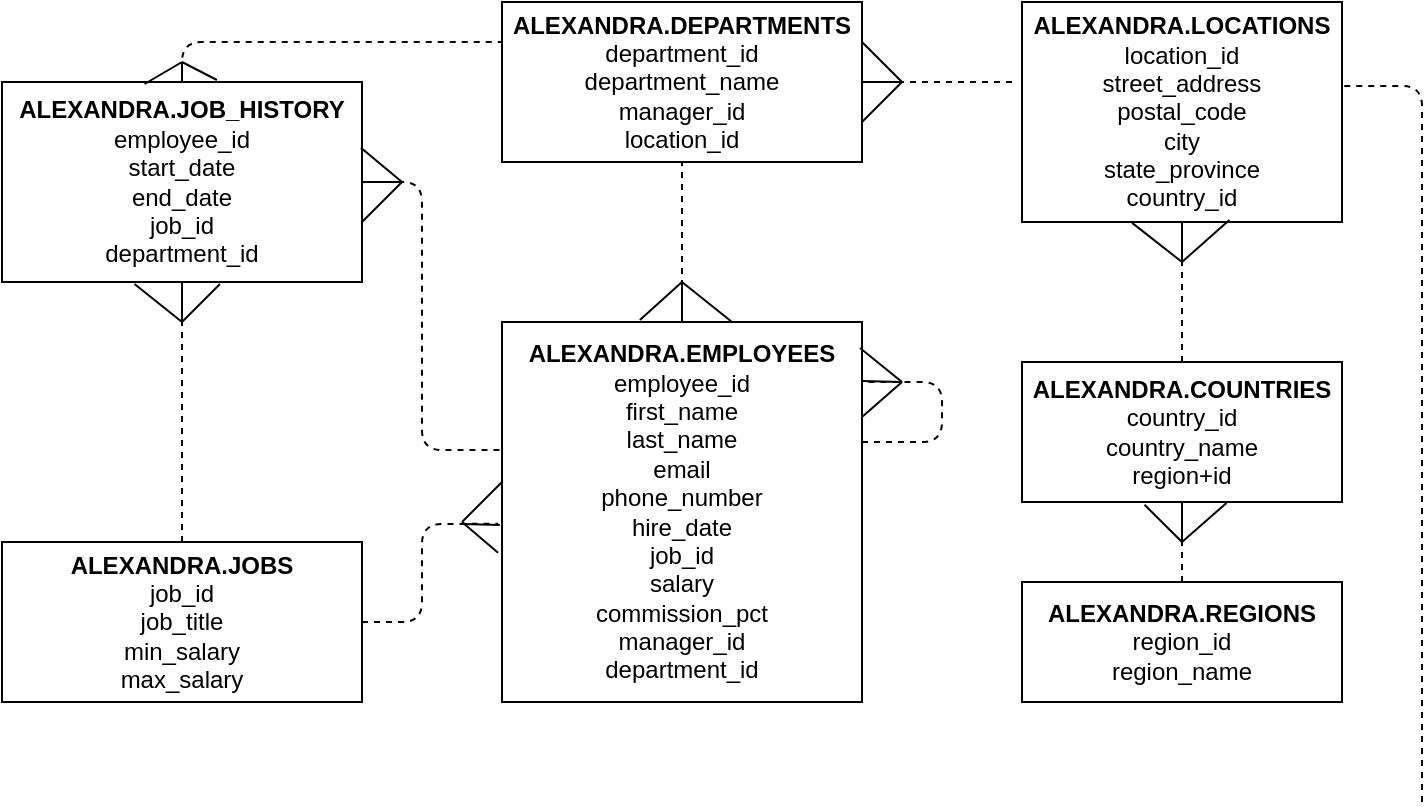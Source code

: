 <mxfile version="13.10.4" type="github">
  <diagram id="pKuOKmfb3nkxHnhGuvDm" name="Page-1">
    <mxGraphModel dx="868" dy="1582" grid="1" gridSize="10" guides="1" tooltips="1" connect="1" arrows="1" fold="1" page="1" pageScale="1" pageWidth="850" pageHeight="1100" math="0" shadow="0">
      <root>
        <mxCell id="0" />
        <mxCell id="1" parent="0" />
        <mxCell id="7st48LrBUAfLuWchGHWn-1" value="&lt;b&gt;ALEXANDRA.EMPLOYEES&lt;/b&gt;&lt;br&gt;employee_id&lt;br&gt;first_name&lt;br&gt;last_name&lt;br&gt;email&lt;br&gt;phone_number&lt;br&gt;hire_date&lt;br&gt;job_id&lt;br&gt;salary&lt;br&gt;commission_pct&lt;br&gt;manager_id&lt;br&gt;department_id" style="whiteSpace=wrap;html=1;align=center;" vertex="1" parent="1">
          <mxGeometry x="350" y="140" width="180" height="190" as="geometry" />
        </mxCell>
        <mxCell id="7st48LrBUAfLuWchGHWn-2" value="&lt;b&gt;ALEXANDRA.REGIONS&lt;/b&gt;&lt;br&gt;region_id&lt;br&gt;region_name" style="whiteSpace=wrap;html=1;align=center;" vertex="1" parent="1">
          <mxGeometry x="610" y="270" width="160" height="60" as="geometry" />
        </mxCell>
        <mxCell id="7st48LrBUAfLuWchGHWn-3" value="&lt;b&gt;ALEXANDRA.COUNTRIES&lt;/b&gt;&lt;br&gt;country_id&lt;br&gt;country_name&lt;br&gt;region+id" style="whiteSpace=wrap;html=1;align=center;" vertex="1" parent="1">
          <mxGeometry x="610" y="160" width="160" height="70" as="geometry" />
        </mxCell>
        <mxCell id="7st48LrBUAfLuWchGHWn-4" value="&lt;b&gt;ALEXANDRA.LOCATIONS&lt;/b&gt;&lt;br&gt;location_id&lt;br&gt;street_address&lt;br&gt;postal_code&lt;br&gt;city&lt;br&gt;state_province&lt;br&gt;country_id" style="whiteSpace=wrap;html=1;align=center;" vertex="1" parent="1">
          <mxGeometry x="610" y="-20" width="160" height="110" as="geometry" />
        </mxCell>
        <mxCell id="7st48LrBUAfLuWchGHWn-5" value="&lt;b&gt;ALEXANDRA.JOBS&lt;/b&gt;&lt;br&gt;job_id&lt;br&gt;job_title&lt;br&gt;min_salary&lt;br&gt;max_salary" style="whiteSpace=wrap;html=1;align=center;" vertex="1" parent="1">
          <mxGeometry x="100" y="250" width="180" height="80" as="geometry" />
        </mxCell>
        <mxCell id="7st48LrBUAfLuWchGHWn-6" value="&lt;b&gt;ALEXANDRA.DEPARTMENTS&lt;/b&gt;&lt;br&gt;department_id&lt;br&gt;department_name&lt;br&gt;manager_id&lt;br&gt;location_id" style="whiteSpace=wrap;html=1;align=center;" vertex="1" parent="1">
          <mxGeometry x="350" y="-20" width="180" height="80" as="geometry" />
        </mxCell>
        <mxCell id="7st48LrBUAfLuWchGHWn-7" value="&lt;b&gt;ALEXANDRA.JOB_HISTORY&lt;/b&gt;&lt;br&gt;employee_id&lt;br&gt;start_date&lt;br&gt;end_date&lt;br&gt;job_id&lt;br&gt;department_id" style="whiteSpace=wrap;html=1;align=center;" vertex="1" parent="1">
          <mxGeometry x="100" y="20" width="180" height="100" as="geometry" />
        </mxCell>
        <mxCell id="7st48LrBUAfLuWchGHWn-9" value="" style="endArrow=none;dashed=1;html=1;entryX=0.5;entryY=1;entryDx=0;entryDy=0;exitX=0.5;exitY=0;exitDx=0;exitDy=0;" edge="1" parent="1" source="7st48LrBUAfLuWchGHWn-1" target="7st48LrBUAfLuWchGHWn-6">
          <mxGeometry width="50" height="50" relative="1" as="geometry">
            <mxPoint x="510" y="190" as="sourcePoint" />
            <mxPoint x="560" y="140" as="targetPoint" />
          </mxGeometry>
        </mxCell>
        <mxCell id="7st48LrBUAfLuWchGHWn-10" value="" style="endArrow=none;dashed=1;html=1;" edge="1" parent="1">
          <mxGeometry width="50" height="50" relative="1" as="geometry">
            <mxPoint x="530" y="200" as="sourcePoint" />
            <mxPoint x="530" y="170" as="targetPoint" />
            <Array as="points">
              <mxPoint x="570" y="200" />
              <mxPoint x="570" y="170" />
            </Array>
          </mxGeometry>
        </mxCell>
        <mxCell id="7st48LrBUAfLuWchGHWn-11" value="" style="endArrow=none;dashed=1;html=1;exitX=1;exitY=0.5;exitDx=0;exitDy=0;entryX=-0.025;entryY=0.364;entryDx=0;entryDy=0;entryPerimeter=0;" edge="1" parent="1" source="7st48LrBUAfLuWchGHWn-6" target="7st48LrBUAfLuWchGHWn-4">
          <mxGeometry width="50" height="50" relative="1" as="geometry">
            <mxPoint x="510" y="190" as="sourcePoint" />
            <mxPoint x="560" y="-50" as="targetPoint" />
          </mxGeometry>
        </mxCell>
        <mxCell id="7st48LrBUAfLuWchGHWn-12" value="" style="endArrow=none;dashed=1;html=1;entryX=0.5;entryY=1;entryDx=0;entryDy=0;exitX=0.5;exitY=0;exitDx=0;exitDy=0;" edge="1" parent="1" source="7st48LrBUAfLuWchGHWn-3" target="7st48LrBUAfLuWchGHWn-4">
          <mxGeometry width="50" height="50" relative="1" as="geometry">
            <mxPoint x="510" y="190" as="sourcePoint" />
            <mxPoint x="560" y="140" as="targetPoint" />
          </mxGeometry>
        </mxCell>
        <mxCell id="7st48LrBUAfLuWchGHWn-13" value="" style="endArrow=none;dashed=1;html=1;entryX=0.5;entryY=1;entryDx=0;entryDy=0;exitX=0.5;exitY=0;exitDx=0;exitDy=0;" edge="1" parent="1" source="7st48LrBUAfLuWchGHWn-2" target="7st48LrBUAfLuWchGHWn-3">
          <mxGeometry width="50" height="50" relative="1" as="geometry">
            <mxPoint x="510" y="190" as="sourcePoint" />
            <mxPoint x="560" y="140" as="targetPoint" />
          </mxGeometry>
        </mxCell>
        <mxCell id="7st48LrBUAfLuWchGHWn-14" value="" style="endArrow=none;dashed=1;html=1;entryX=0;entryY=0.25;entryDx=0;entryDy=0;exitX=0.5;exitY=0;exitDx=0;exitDy=0;" edge="1" parent="1" source="7st48LrBUAfLuWchGHWn-7" target="7st48LrBUAfLuWchGHWn-6">
          <mxGeometry width="50" height="50" relative="1" as="geometry">
            <mxPoint x="510" y="190" as="sourcePoint" />
            <mxPoint x="560" y="140" as="targetPoint" />
            <Array as="points">
              <mxPoint x="190" />
            </Array>
          </mxGeometry>
        </mxCell>
        <mxCell id="7st48LrBUAfLuWchGHWn-15" value="" style="endArrow=none;dashed=1;html=1;entryX=0.5;entryY=1;entryDx=0;entryDy=0;exitX=0.5;exitY=0;exitDx=0;exitDy=0;" edge="1" parent="1" source="7st48LrBUAfLuWchGHWn-5" target="7st48LrBUAfLuWchGHWn-7">
          <mxGeometry width="50" height="50" relative="1" as="geometry">
            <mxPoint x="510" y="190" as="sourcePoint" />
            <mxPoint x="560" y="140" as="targetPoint" />
          </mxGeometry>
        </mxCell>
        <mxCell id="7st48LrBUAfLuWchGHWn-16" value="" style="endArrow=none;dashed=1;html=1;exitX=1;exitY=0.5;exitDx=0;exitDy=0;entryX=0.006;entryY=0.337;entryDx=0;entryDy=0;entryPerimeter=0;" edge="1" parent="1" source="7st48LrBUAfLuWchGHWn-7" target="7st48LrBUAfLuWchGHWn-1">
          <mxGeometry width="50" height="50" relative="1" as="geometry">
            <mxPoint x="510" y="190" as="sourcePoint" />
            <mxPoint x="560" y="140" as="targetPoint" />
            <Array as="points">
              <mxPoint x="310" y="70" />
              <mxPoint x="310" y="204" />
            </Array>
          </mxGeometry>
        </mxCell>
        <mxCell id="7st48LrBUAfLuWchGHWn-17" value="" style="endArrow=none;dashed=1;html=1;entryX=-0.011;entryY=0.531;entryDx=0;entryDy=0;exitX=1;exitY=0.5;exitDx=0;exitDy=0;entryPerimeter=0;" edge="1" parent="1" source="7st48LrBUAfLuWchGHWn-5" target="7st48LrBUAfLuWchGHWn-1">
          <mxGeometry width="50" height="50" relative="1" as="geometry">
            <mxPoint x="510" y="190" as="sourcePoint" />
            <mxPoint x="560" y="140" as="targetPoint" />
            <Array as="points">
              <mxPoint x="310" y="290" />
              <mxPoint x="310" y="241" />
            </Array>
          </mxGeometry>
        </mxCell>
        <mxCell id="7st48LrBUAfLuWchGHWn-18" value="" style="endArrow=none;dashed=1;html=1;entryX=1;entryY=0.382;entryDx=0;entryDy=0;entryPerimeter=0;" edge="1" parent="1" target="7st48LrBUAfLuWchGHWn-4">
          <mxGeometry width="50" height="50" relative="1" as="geometry">
            <mxPoint x="810" y="380" as="sourcePoint" />
            <mxPoint x="560" y="140" as="targetPoint" />
            <Array as="points">
              <mxPoint x="810" y="22" />
            </Array>
          </mxGeometry>
        </mxCell>
        <mxCell id="7st48LrBUAfLuWchGHWn-19" value="" style="endArrow=none;html=1;exitX=0.383;exitY=-0.005;exitDx=0;exitDy=0;exitPerimeter=0;" edge="1" parent="1" source="7st48LrBUAfLuWchGHWn-1">
          <mxGeometry width="50" height="50" relative="1" as="geometry">
            <mxPoint x="410" y="130" as="sourcePoint" />
            <mxPoint x="440" y="120" as="targetPoint" />
          </mxGeometry>
        </mxCell>
        <mxCell id="7st48LrBUAfLuWchGHWn-20" value="" style="endArrow=none;html=1;exitX=0.639;exitY=0;exitDx=0;exitDy=0;exitPerimeter=0;" edge="1" parent="1" source="7st48LrBUAfLuWchGHWn-1">
          <mxGeometry width="50" height="50" relative="1" as="geometry">
            <mxPoint x="510" y="190" as="sourcePoint" />
            <mxPoint x="440" y="120" as="targetPoint" />
          </mxGeometry>
        </mxCell>
        <mxCell id="7st48LrBUAfLuWchGHWn-21" value="" style="endArrow=none;html=1;" edge="1" parent="1">
          <mxGeometry width="50" height="50" relative="1" as="geometry">
            <mxPoint x="440" y="140" as="sourcePoint" />
            <mxPoint x="440" y="120" as="targetPoint" />
          </mxGeometry>
        </mxCell>
        <mxCell id="7st48LrBUAfLuWchGHWn-22" value="" style="endArrow=none;html=1;" edge="1" parent="1">
          <mxGeometry width="50" height="50" relative="1" as="geometry">
            <mxPoint x="529" y="153" as="sourcePoint" />
            <mxPoint x="550" y="170" as="targetPoint" />
          </mxGeometry>
        </mxCell>
        <mxCell id="7st48LrBUAfLuWchGHWn-23" value="" style="endArrow=none;html=1;exitX=1;exitY=0.25;exitDx=0;exitDy=0;" edge="1" parent="1" source="7st48LrBUAfLuWchGHWn-1">
          <mxGeometry width="50" height="50" relative="1" as="geometry">
            <mxPoint x="510" y="190" as="sourcePoint" />
            <mxPoint x="550" y="170" as="targetPoint" />
          </mxGeometry>
        </mxCell>
        <mxCell id="7st48LrBUAfLuWchGHWn-24" value="" style="endArrow=none;html=1;exitX=0.999;exitY=0.155;exitDx=0;exitDy=0;exitPerimeter=0;" edge="1" parent="1" source="7st48LrBUAfLuWchGHWn-1">
          <mxGeometry width="50" height="50" relative="1" as="geometry">
            <mxPoint x="510" y="190" as="sourcePoint" />
            <mxPoint x="550" y="170" as="targetPoint" />
          </mxGeometry>
        </mxCell>
        <mxCell id="7st48LrBUAfLuWchGHWn-25" value="" style="endArrow=none;html=1;entryX=0.648;entryY=0.991;entryDx=0;entryDy=0;entryPerimeter=0;" edge="1" parent="1" target="7st48LrBUAfLuWchGHWn-4">
          <mxGeometry width="50" height="50" relative="1" as="geometry">
            <mxPoint x="690" y="110" as="sourcePoint" />
            <mxPoint x="720" y="140" as="targetPoint" />
          </mxGeometry>
        </mxCell>
        <mxCell id="7st48LrBUAfLuWchGHWn-26" value="" style="endArrow=none;html=1;entryX=0.344;entryY=1.004;entryDx=0;entryDy=0;entryPerimeter=0;" edge="1" parent="1" target="7st48LrBUAfLuWchGHWn-4">
          <mxGeometry width="50" height="50" relative="1" as="geometry">
            <mxPoint x="690" y="110" as="sourcePoint" />
            <mxPoint x="720" y="140" as="targetPoint" />
          </mxGeometry>
        </mxCell>
        <mxCell id="7st48LrBUAfLuWchGHWn-27" value="" style="endArrow=none;html=1;" edge="1" parent="1">
          <mxGeometry width="50" height="50" relative="1" as="geometry">
            <mxPoint x="690" y="110" as="sourcePoint" />
            <mxPoint x="690" y="90" as="targetPoint" />
          </mxGeometry>
        </mxCell>
        <mxCell id="7st48LrBUAfLuWchGHWn-28" value="" style="endArrow=none;html=1;entryX=0.639;entryY=1.007;entryDx=0;entryDy=0;entryPerimeter=0;" edge="1" parent="1" target="7st48LrBUAfLuWchGHWn-3">
          <mxGeometry width="50" height="50" relative="1" as="geometry">
            <mxPoint x="690" y="250" as="sourcePoint" />
            <mxPoint x="720" y="140" as="targetPoint" />
          </mxGeometry>
        </mxCell>
        <mxCell id="7st48LrBUAfLuWchGHWn-29" value="" style="endArrow=none;html=1;entryX=0.383;entryY=1.02;entryDx=0;entryDy=0;entryPerimeter=0;" edge="1" parent="1" target="7st48LrBUAfLuWchGHWn-3">
          <mxGeometry width="50" height="50" relative="1" as="geometry">
            <mxPoint x="690" y="250" as="sourcePoint" />
            <mxPoint x="720" y="140" as="targetPoint" />
          </mxGeometry>
        </mxCell>
        <mxCell id="7st48LrBUAfLuWchGHWn-30" value="" style="endArrow=none;html=1;" edge="1" parent="1">
          <mxGeometry width="50" height="50" relative="1" as="geometry">
            <mxPoint x="690" y="250" as="sourcePoint" />
            <mxPoint x="690" y="230" as="targetPoint" />
          </mxGeometry>
        </mxCell>
        <mxCell id="7st48LrBUAfLuWchGHWn-31" value="" style="endArrow=none;html=1;exitX=1;exitY=0.25;exitDx=0;exitDy=0;" edge="1" parent="1" source="7st48LrBUAfLuWchGHWn-6">
          <mxGeometry width="50" height="50" relative="1" as="geometry">
            <mxPoint x="500" y="70" as="sourcePoint" />
            <mxPoint x="550" y="20" as="targetPoint" />
          </mxGeometry>
        </mxCell>
        <mxCell id="7st48LrBUAfLuWchGHWn-32" value="" style="endArrow=none;html=1;" edge="1" parent="1">
          <mxGeometry width="50" height="50" relative="1" as="geometry">
            <mxPoint x="530" y="40" as="sourcePoint" />
            <mxPoint x="550" y="20" as="targetPoint" />
          </mxGeometry>
        </mxCell>
        <mxCell id="7st48LrBUAfLuWchGHWn-33" value="" style="endArrow=none;html=1;exitX=1;exitY=0.5;exitDx=0;exitDy=0;" edge="1" parent="1" source="7st48LrBUAfLuWchGHWn-6">
          <mxGeometry width="50" height="50" relative="1" as="geometry">
            <mxPoint x="500" y="70" as="sourcePoint" />
            <mxPoint x="550" y="20" as="targetPoint" />
          </mxGeometry>
        </mxCell>
        <mxCell id="7st48LrBUAfLuWchGHWn-34" value="" style="endArrow=none;html=1;exitX=0.597;exitY=-0.01;exitDx=0;exitDy=0;exitPerimeter=0;" edge="1" parent="1" source="7st48LrBUAfLuWchGHWn-7">
          <mxGeometry width="50" height="50" relative="1" as="geometry">
            <mxPoint x="310" y="70" as="sourcePoint" />
            <mxPoint x="190" y="10" as="targetPoint" />
          </mxGeometry>
        </mxCell>
        <mxCell id="7st48LrBUAfLuWchGHWn-35" value="" style="endArrow=none;html=1;exitX=0.396;exitY=0.01;exitDx=0;exitDy=0;exitPerimeter=0;" edge="1" parent="1" source="7st48LrBUAfLuWchGHWn-7">
          <mxGeometry width="50" height="50" relative="1" as="geometry">
            <mxPoint x="310" y="70" as="sourcePoint" />
            <mxPoint x="190" y="10" as="targetPoint" />
          </mxGeometry>
        </mxCell>
        <mxCell id="7st48LrBUAfLuWchGHWn-36" value="" style="endArrow=none;html=1;exitX=0.5;exitY=0;exitDx=0;exitDy=0;" edge="1" parent="1" source="7st48LrBUAfLuWchGHWn-7">
          <mxGeometry width="50" height="50" relative="1" as="geometry">
            <mxPoint x="310" y="70" as="sourcePoint" />
            <mxPoint x="190" y="10" as="targetPoint" />
          </mxGeometry>
        </mxCell>
        <mxCell id="7st48LrBUAfLuWchGHWn-37" value="" style="endArrow=none;html=1;exitX=0.997;exitY=0.329;exitDx=0;exitDy=0;exitPerimeter=0;" edge="1" parent="1" source="7st48LrBUAfLuWchGHWn-7">
          <mxGeometry width="50" height="50" relative="1" as="geometry">
            <mxPoint x="282" y="58" as="sourcePoint" />
            <mxPoint x="300" y="70" as="targetPoint" />
          </mxGeometry>
        </mxCell>
        <mxCell id="7st48LrBUAfLuWchGHWn-38" value="" style="endArrow=none;html=1;" edge="1" parent="1">
          <mxGeometry width="50" height="50" relative="1" as="geometry">
            <mxPoint x="280" y="90" as="sourcePoint" />
            <mxPoint x="300" y="70" as="targetPoint" />
          </mxGeometry>
        </mxCell>
        <mxCell id="7st48LrBUAfLuWchGHWn-39" value="" style="endArrow=none;html=1;exitX=1;exitY=0.5;exitDx=0;exitDy=0;" edge="1" parent="1" source="7st48LrBUAfLuWchGHWn-7">
          <mxGeometry width="50" height="50" relative="1" as="geometry">
            <mxPoint x="310" y="160" as="sourcePoint" />
            <mxPoint x="300" y="70" as="targetPoint" />
          </mxGeometry>
        </mxCell>
        <mxCell id="7st48LrBUAfLuWchGHWn-41" value="" style="endArrow=none;html=1;entryX=-0.011;entryY=0.607;entryDx=0;entryDy=0;entryPerimeter=0;" edge="1" parent="1" target="7st48LrBUAfLuWchGHWn-1">
          <mxGeometry width="50" height="50" relative="1" as="geometry">
            <mxPoint x="330" y="240" as="sourcePoint" />
            <mxPoint x="350" y="250" as="targetPoint" />
          </mxGeometry>
        </mxCell>
        <mxCell id="7st48LrBUAfLuWchGHWn-42" value="" style="endArrow=none;html=1;" edge="1" parent="1">
          <mxGeometry width="50" height="50" relative="1" as="geometry">
            <mxPoint x="330" y="240" as="sourcePoint" />
            <mxPoint x="350" y="220" as="targetPoint" />
          </mxGeometry>
        </mxCell>
        <mxCell id="7st48LrBUAfLuWchGHWn-44" value="" style="endArrow=none;html=1;entryX=-0.006;entryY=0.534;entryDx=0;entryDy=0;entryPerimeter=0;" edge="1" parent="1" target="7st48LrBUAfLuWchGHWn-1">
          <mxGeometry width="50" height="50" relative="1" as="geometry">
            <mxPoint x="330" y="241" as="sourcePoint" />
            <mxPoint x="360" y="240" as="targetPoint" />
          </mxGeometry>
        </mxCell>
        <mxCell id="7st48LrBUAfLuWchGHWn-45" value="" style="endArrow=none;html=1;" edge="1" parent="1">
          <mxGeometry width="50" height="50" relative="1" as="geometry">
            <mxPoint x="190" y="140" as="sourcePoint" />
            <mxPoint x="209" y="121" as="targetPoint" />
          </mxGeometry>
        </mxCell>
        <mxCell id="7st48LrBUAfLuWchGHWn-46" value="" style="endArrow=none;html=1;exitX=0.368;exitY=1.01;exitDx=0;exitDy=0;exitPerimeter=0;" edge="1" parent="1" source="7st48LrBUAfLuWchGHWn-7">
          <mxGeometry width="50" height="50" relative="1" as="geometry">
            <mxPoint x="165" y="123" as="sourcePoint" />
            <mxPoint x="190" y="140" as="targetPoint" />
          </mxGeometry>
        </mxCell>
        <mxCell id="7st48LrBUAfLuWchGHWn-47" value="" style="endArrow=none;html=1;entryX=0.5;entryY=1;entryDx=0;entryDy=0;" edge="1" parent="1" target="7st48LrBUAfLuWchGHWn-7">
          <mxGeometry width="50" height="50" relative="1" as="geometry">
            <mxPoint x="190" y="140" as="sourcePoint" />
            <mxPoint x="220" y="100" as="targetPoint" />
          </mxGeometry>
        </mxCell>
      </root>
    </mxGraphModel>
  </diagram>
</mxfile>
